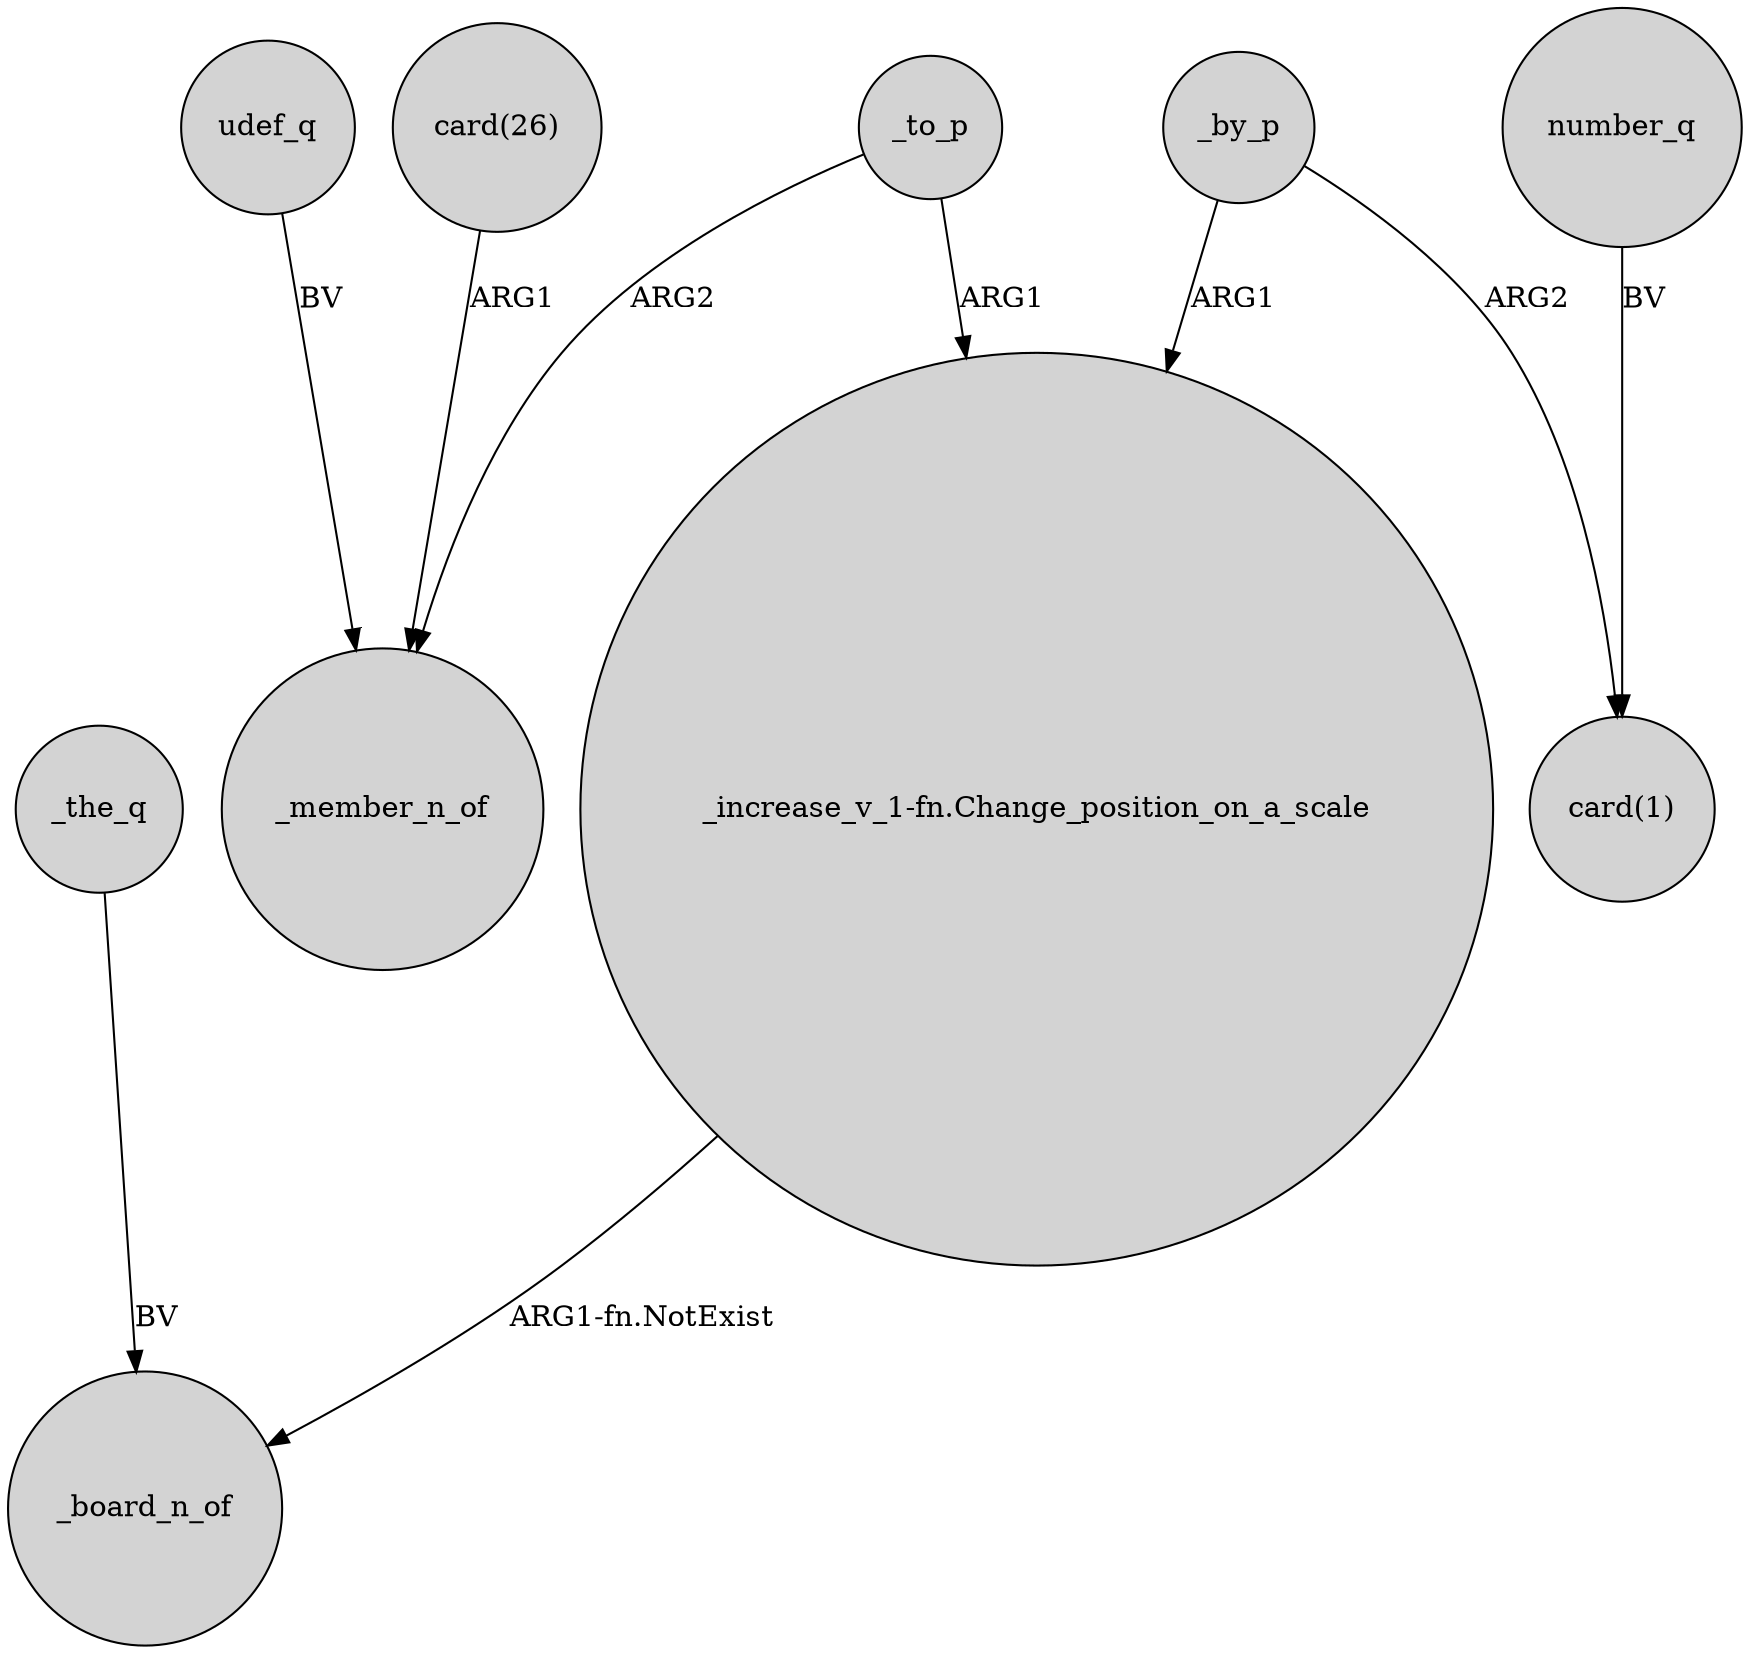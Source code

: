 digraph {
	node [shape=circle style=filled]
	"_increase_v_1-fn.Change_position_on_a_scale" -> _board_n_of [label="ARG1-fn.NotExist"]
	_to_p -> _member_n_of [label=ARG2]
	_the_q -> _board_n_of [label=BV]
	udef_q -> _member_n_of [label=BV]
	"card(26)" -> _member_n_of [label=ARG1]
	_by_p -> "card(1)" [label=ARG2]
	_by_p -> "_increase_v_1-fn.Change_position_on_a_scale" [label=ARG1]
	_to_p -> "_increase_v_1-fn.Change_position_on_a_scale" [label=ARG1]
	number_q -> "card(1)" [label=BV]
}
